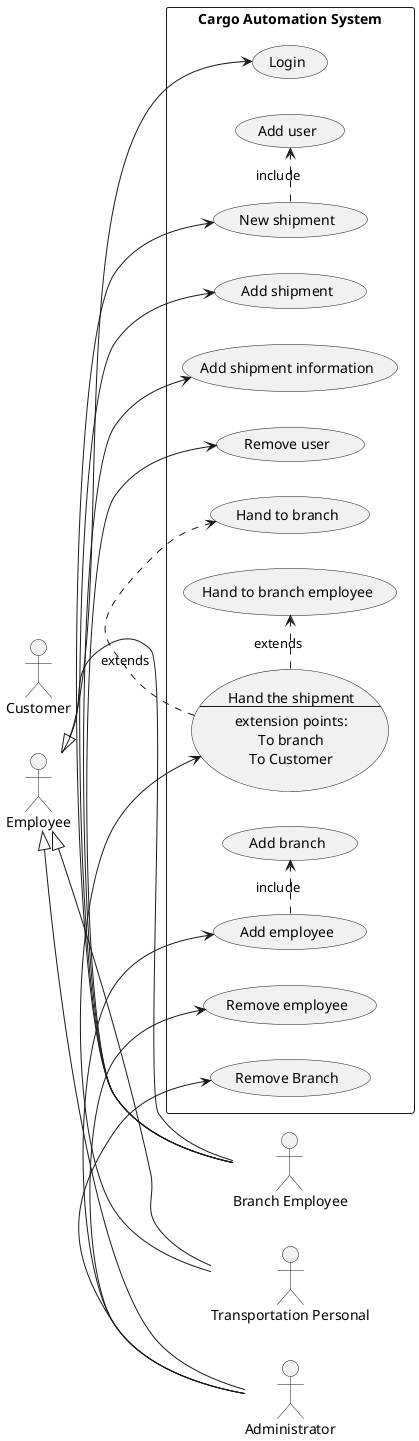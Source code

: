 @startuml
left to right direction

:Transportation Personal: as transP
:Branch Employee: as branchEmp
:Administrator: as admin
:Employee: as emp
:Customer: as customer



emp <|-- branchEmp
emp <|-- admin
emp <|-- transP

rectangle "Cargo Automation System" {

usecase handShip as "Hand the shipment
--
extension points:
To branch
To Customer
"

(Login) as (login)
(New shipment) as (newShip)
(Add employee) as (addEmp)

emp -> (login)

branchEmp -> newShip
newShip .> (Add user) : include
branchEmp -> (Add shipment)
branchEmp -> (Add shipment information)
branchEmp -> (Remove user)

transP -> handShip
handShip .> (Hand to branch) : extends
handShip .> (Hand to branch employee) : extends


admin -> addEmp
addEmp .> (Add branch) : include
admin -> (Remove employee)
admin -> (Remove Branch)

}


'(Start) .. N2
'N2 .. (Use)
@enduml